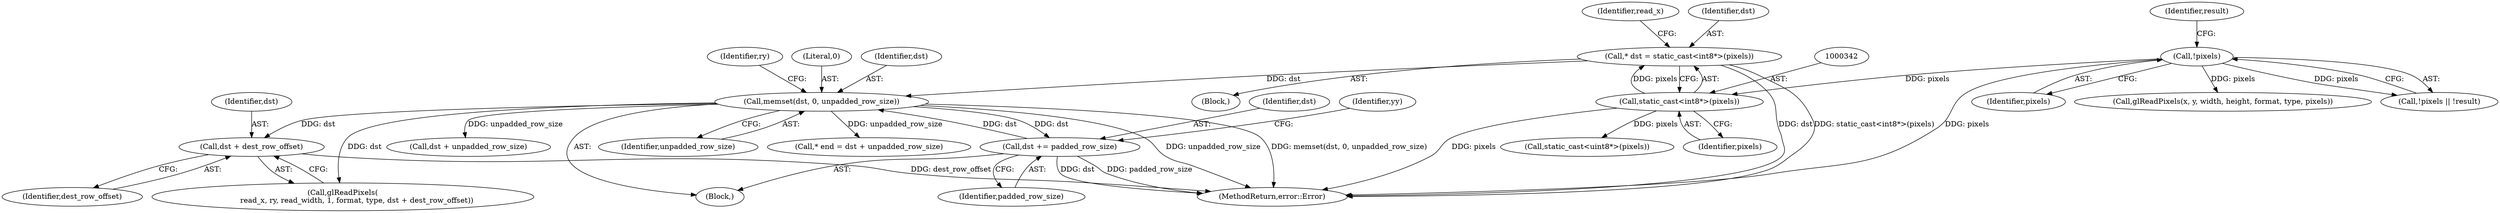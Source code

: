 digraph "0_Chrome_3aad1a37affb1ab70d1897f2b03eb8c077264984_0@pointer" {
"1000405" [label="(Call,dst + dest_row_offset)"];
"1000381" [label="(Call,memset(dst, 0, unpadded_row_size))"];
"1000408" [label="(Call,dst += padded_row_size)"];
"1000339" [label="(Call,* dst = static_cast<int8*>(pixels))"];
"1000341" [label="(Call,static_cast<int8*>(pixels))"];
"1000194" [label="(Call,!pixels)"];
"1000194" [label="(Call,!pixels)"];
"1000564" [label="(MethodReturn,error::Error)"];
"1000388" [label="(Identifier,ry)"];
"1000409" [label="(Identifier,dst)"];
"1000535" [label="(Call,* end = dst + unpadded_row_size)"];
"1000383" [label="(Literal,0)"];
"1000343" [label="(Identifier,pixels)"];
"1000406" [label="(Identifier,dst)"];
"1000286" [label="(Block,)"];
"1000195" [label="(Identifier,pixels)"];
"1000381" [label="(Call,memset(dst, 0, unpadded_row_size))"];
"1000537" [label="(Call,dst + unpadded_row_size)"];
"1000408" [label="(Call,dst += padded_row_size)"];
"1000197" [label="(Identifier,result)"];
"1000341" [label="(Call,static_cast<int8*>(pixels))"];
"1000410" [label="(Identifier,padded_row_size)"];
"1000374" [label="(Block,)"];
"1000407" [label="(Identifier,dest_row_offset)"];
"1000405" [label="(Call,dst + dest_row_offset)"];
"1000384" [label="(Identifier,unpadded_row_size)"];
"1000382" [label="(Identifier,dst)"];
"1000413" [label="(Call,glReadPixels(x, y, width, height, format, type, pixels))"];
"1000373" [label="(Identifier,yy)"];
"1000519" [label="(Call,static_cast<uint8*>(pixels))"];
"1000346" [label="(Identifier,read_x)"];
"1000340" [label="(Identifier,dst)"];
"1000398" [label="(Call,glReadPixels(\n            read_x, ry, read_width, 1, format, type, dst + dest_row_offset))"];
"1000193" [label="(Call,!pixels || !result)"];
"1000339" [label="(Call,* dst = static_cast<int8*>(pixels))"];
"1000405" -> "1000398"  [label="AST: "];
"1000405" -> "1000407"  [label="CFG: "];
"1000406" -> "1000405"  [label="AST: "];
"1000407" -> "1000405"  [label="AST: "];
"1000398" -> "1000405"  [label="CFG: "];
"1000405" -> "1000564"  [label="DDG: dest_row_offset"];
"1000381" -> "1000405"  [label="DDG: dst"];
"1000381" -> "1000374"  [label="AST: "];
"1000381" -> "1000384"  [label="CFG: "];
"1000382" -> "1000381"  [label="AST: "];
"1000383" -> "1000381"  [label="AST: "];
"1000384" -> "1000381"  [label="AST: "];
"1000388" -> "1000381"  [label="CFG: "];
"1000381" -> "1000564"  [label="DDG: unpadded_row_size"];
"1000381" -> "1000564"  [label="DDG: memset(dst, 0, unpadded_row_size)"];
"1000408" -> "1000381"  [label="DDG: dst"];
"1000339" -> "1000381"  [label="DDG: dst"];
"1000381" -> "1000398"  [label="DDG: dst"];
"1000381" -> "1000408"  [label="DDG: dst"];
"1000381" -> "1000535"  [label="DDG: unpadded_row_size"];
"1000381" -> "1000537"  [label="DDG: unpadded_row_size"];
"1000408" -> "1000374"  [label="AST: "];
"1000408" -> "1000410"  [label="CFG: "];
"1000409" -> "1000408"  [label="AST: "];
"1000410" -> "1000408"  [label="AST: "];
"1000373" -> "1000408"  [label="CFG: "];
"1000408" -> "1000564"  [label="DDG: dst"];
"1000408" -> "1000564"  [label="DDG: padded_row_size"];
"1000339" -> "1000286"  [label="AST: "];
"1000339" -> "1000341"  [label="CFG: "];
"1000340" -> "1000339"  [label="AST: "];
"1000341" -> "1000339"  [label="AST: "];
"1000346" -> "1000339"  [label="CFG: "];
"1000339" -> "1000564"  [label="DDG: dst"];
"1000339" -> "1000564"  [label="DDG: static_cast<int8*>(pixels)"];
"1000341" -> "1000339"  [label="DDG: pixels"];
"1000341" -> "1000343"  [label="CFG: "];
"1000342" -> "1000341"  [label="AST: "];
"1000343" -> "1000341"  [label="AST: "];
"1000341" -> "1000564"  [label="DDG: pixels"];
"1000194" -> "1000341"  [label="DDG: pixels"];
"1000341" -> "1000519"  [label="DDG: pixels"];
"1000194" -> "1000193"  [label="AST: "];
"1000194" -> "1000195"  [label="CFG: "];
"1000195" -> "1000194"  [label="AST: "];
"1000197" -> "1000194"  [label="CFG: "];
"1000193" -> "1000194"  [label="CFG: "];
"1000194" -> "1000564"  [label="DDG: pixels"];
"1000194" -> "1000193"  [label="DDG: pixels"];
"1000194" -> "1000413"  [label="DDG: pixels"];
}
